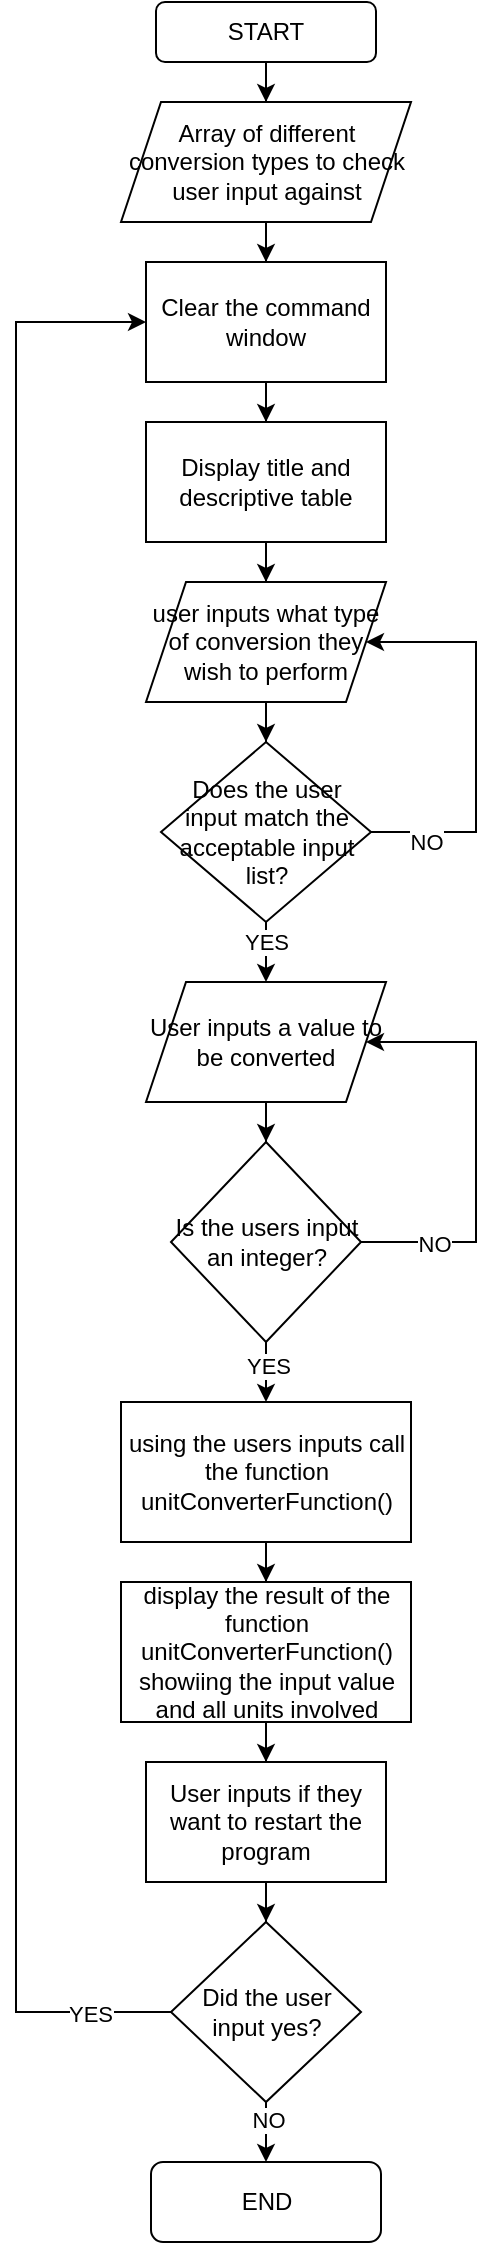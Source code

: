 <mxfile version="26.2.8">
  <diagram name="Page-1" id="bIihvPYDNteVr-WI0ZkE">
    <mxGraphModel dx="1667" dy="783" grid="1" gridSize="10" guides="1" tooltips="1" connect="1" arrows="1" fold="1" page="1" pageScale="1" pageWidth="1200" pageHeight="1600" math="0" shadow="0">
      <root>
        <mxCell id="0" />
        <mxCell id="1" parent="0" />
        <mxCell id="NWDPOcR8qUlX_GnqZ6YF-26" value="" style="edgeStyle=orthogonalEdgeStyle;rounded=0;orthogonalLoop=1;jettySize=auto;html=1;" edge="1" parent="1" source="NWDPOcR8qUlX_GnqZ6YF-1" target="NWDPOcR8qUlX_GnqZ6YF-25">
          <mxGeometry relative="1" as="geometry" />
        </mxCell>
        <mxCell id="NWDPOcR8qUlX_GnqZ6YF-1" value="START" style="rounded=1;whiteSpace=wrap;html=1;" vertex="1" parent="1">
          <mxGeometry x="530" y="180" width="110" height="30" as="geometry" />
        </mxCell>
        <mxCell id="NWDPOcR8qUlX_GnqZ6YF-5" value="" style="edgeStyle=orthogonalEdgeStyle;rounded=0;orthogonalLoop=1;jettySize=auto;html=1;" edge="1" parent="1" source="NWDPOcR8qUlX_GnqZ6YF-2" target="NWDPOcR8qUlX_GnqZ6YF-4">
          <mxGeometry relative="1" as="geometry" />
        </mxCell>
        <mxCell id="NWDPOcR8qUlX_GnqZ6YF-2" value="user inputs what type of conversion they wish to perform" style="shape=parallelogram;perimeter=parallelogramPerimeter;whiteSpace=wrap;html=1;fixedSize=1;" vertex="1" parent="1">
          <mxGeometry x="525" y="470" width="120" height="60" as="geometry" />
        </mxCell>
        <mxCell id="NWDPOcR8qUlX_GnqZ6YF-10" style="edgeStyle=orthogonalEdgeStyle;rounded=0;orthogonalLoop=1;jettySize=auto;html=1;entryX=1;entryY=0.5;entryDx=0;entryDy=0;" edge="1" parent="1" source="NWDPOcR8qUlX_GnqZ6YF-4" target="NWDPOcR8qUlX_GnqZ6YF-2">
          <mxGeometry relative="1" as="geometry">
            <Array as="points">
              <mxPoint x="690" y="595" />
              <mxPoint x="690" y="500" />
            </Array>
          </mxGeometry>
        </mxCell>
        <mxCell id="NWDPOcR8qUlX_GnqZ6YF-11" value="NO" style="edgeLabel;html=1;align=center;verticalAlign=middle;resizable=0;points=[];" vertex="1" connectable="0" parent="NWDPOcR8qUlX_GnqZ6YF-10">
          <mxGeometry x="-0.738" y="-5" relative="1" as="geometry">
            <mxPoint x="1" as="offset" />
          </mxGeometry>
        </mxCell>
        <mxCell id="NWDPOcR8qUlX_GnqZ6YF-13" value="" style="edgeStyle=orthogonalEdgeStyle;rounded=0;orthogonalLoop=1;jettySize=auto;html=1;" edge="1" parent="1" source="NWDPOcR8qUlX_GnqZ6YF-4" target="NWDPOcR8qUlX_GnqZ6YF-12">
          <mxGeometry relative="1" as="geometry" />
        </mxCell>
        <mxCell id="NWDPOcR8qUlX_GnqZ6YF-14" value="YES" style="edgeLabel;html=1;align=center;verticalAlign=middle;resizable=0;points=[];" vertex="1" connectable="0" parent="NWDPOcR8qUlX_GnqZ6YF-13">
          <mxGeometry x="0.2" relative="1" as="geometry">
            <mxPoint as="offset" />
          </mxGeometry>
        </mxCell>
        <mxCell id="NWDPOcR8qUlX_GnqZ6YF-4" value="Does the user input match the acceptable input list?" style="rhombus;whiteSpace=wrap;html=1;" vertex="1" parent="1">
          <mxGeometry x="532.5" y="550" width="105" height="90" as="geometry" />
        </mxCell>
        <mxCell id="NWDPOcR8qUlX_GnqZ6YF-9" style="edgeStyle=orthogonalEdgeStyle;rounded=0;orthogonalLoop=1;jettySize=auto;html=1;" edge="1" parent="1" source="NWDPOcR8qUlX_GnqZ6YF-6" target="NWDPOcR8qUlX_GnqZ6YF-2">
          <mxGeometry relative="1" as="geometry" />
        </mxCell>
        <mxCell id="NWDPOcR8qUlX_GnqZ6YF-6" value="Display title and descriptive table" style="rounded=0;whiteSpace=wrap;html=1;" vertex="1" parent="1">
          <mxGeometry x="525" y="390" width="120" height="60" as="geometry" />
        </mxCell>
        <mxCell id="NWDPOcR8qUlX_GnqZ6YF-16" value="" style="edgeStyle=orthogonalEdgeStyle;rounded=0;orthogonalLoop=1;jettySize=auto;html=1;" edge="1" parent="1" source="NWDPOcR8qUlX_GnqZ6YF-12" target="NWDPOcR8qUlX_GnqZ6YF-15">
          <mxGeometry relative="1" as="geometry" />
        </mxCell>
        <mxCell id="NWDPOcR8qUlX_GnqZ6YF-12" value="User inputs a value to be converted" style="shape=parallelogram;perimeter=parallelogramPerimeter;whiteSpace=wrap;html=1;fixedSize=1;" vertex="1" parent="1">
          <mxGeometry x="525" y="670" width="120" height="60" as="geometry" />
        </mxCell>
        <mxCell id="NWDPOcR8qUlX_GnqZ6YF-17" style="edgeStyle=orthogonalEdgeStyle;rounded=0;orthogonalLoop=1;jettySize=auto;html=1;entryX=1;entryY=0.5;entryDx=0;entryDy=0;" edge="1" parent="1" source="NWDPOcR8qUlX_GnqZ6YF-15" target="NWDPOcR8qUlX_GnqZ6YF-12">
          <mxGeometry relative="1" as="geometry">
            <Array as="points">
              <mxPoint x="690" y="800" />
              <mxPoint x="690" y="700" />
            </Array>
          </mxGeometry>
        </mxCell>
        <mxCell id="NWDPOcR8qUlX_GnqZ6YF-18" value="NO" style="edgeLabel;html=1;align=center;verticalAlign=middle;resizable=0;points=[];" vertex="1" connectable="0" parent="NWDPOcR8qUlX_GnqZ6YF-17">
          <mxGeometry x="-0.666" y="-1" relative="1" as="geometry">
            <mxPoint x="1" as="offset" />
          </mxGeometry>
        </mxCell>
        <mxCell id="NWDPOcR8qUlX_GnqZ6YF-20" value="" style="edgeStyle=orthogonalEdgeStyle;rounded=0;orthogonalLoop=1;jettySize=auto;html=1;" edge="1" parent="1" source="NWDPOcR8qUlX_GnqZ6YF-15" target="NWDPOcR8qUlX_GnqZ6YF-19">
          <mxGeometry relative="1" as="geometry" />
        </mxCell>
        <mxCell id="NWDPOcR8qUlX_GnqZ6YF-22" value="YES" style="edgeLabel;html=1;align=center;verticalAlign=middle;resizable=0;points=[];" vertex="1" connectable="0" parent="NWDPOcR8qUlX_GnqZ6YF-20">
          <mxGeometry x="0.28" y="1" relative="1" as="geometry">
            <mxPoint as="offset" />
          </mxGeometry>
        </mxCell>
        <mxCell id="NWDPOcR8qUlX_GnqZ6YF-15" value="Is the users input an integer?" style="rhombus;whiteSpace=wrap;html=1;" vertex="1" parent="1">
          <mxGeometry x="537.5" y="750" width="95" height="100" as="geometry" />
        </mxCell>
        <mxCell id="NWDPOcR8qUlX_GnqZ6YF-24" value="" style="edgeStyle=orthogonalEdgeStyle;rounded=0;orthogonalLoop=1;jettySize=auto;html=1;" edge="1" parent="1" source="NWDPOcR8qUlX_GnqZ6YF-19" target="NWDPOcR8qUlX_GnqZ6YF-23">
          <mxGeometry relative="1" as="geometry" />
        </mxCell>
        <mxCell id="NWDPOcR8qUlX_GnqZ6YF-19" value="using the users inputs call the function unitConverterFunction()" style="whiteSpace=wrap;html=1;" vertex="1" parent="1">
          <mxGeometry x="512.5" y="880" width="145" height="70" as="geometry" />
        </mxCell>
        <mxCell id="NWDPOcR8qUlX_GnqZ6YF-28" value="" style="edgeStyle=orthogonalEdgeStyle;rounded=0;orthogonalLoop=1;jettySize=auto;html=1;" edge="1" parent="1" source="NWDPOcR8qUlX_GnqZ6YF-23" target="NWDPOcR8qUlX_GnqZ6YF-27">
          <mxGeometry relative="1" as="geometry" />
        </mxCell>
        <mxCell id="NWDPOcR8qUlX_GnqZ6YF-23" value="display the result of the function unitConverterFunction() showiing the input value and all units involved" style="whiteSpace=wrap;html=1;" vertex="1" parent="1">
          <mxGeometry x="512.5" y="970" width="145" height="70" as="geometry" />
        </mxCell>
        <mxCell id="NWDPOcR8qUlX_GnqZ6YF-33" value="" style="edgeStyle=orthogonalEdgeStyle;rounded=0;orthogonalLoop=1;jettySize=auto;html=1;" edge="1" parent="1" source="NWDPOcR8qUlX_GnqZ6YF-25" target="NWDPOcR8qUlX_GnqZ6YF-32">
          <mxGeometry relative="1" as="geometry" />
        </mxCell>
        <mxCell id="NWDPOcR8qUlX_GnqZ6YF-25" value="Array of different conversion types to check user input against" style="shape=parallelogram;perimeter=parallelogramPerimeter;whiteSpace=wrap;html=1;fixedSize=1;" vertex="1" parent="1">
          <mxGeometry x="512.5" y="230" width="145" height="60" as="geometry" />
        </mxCell>
        <mxCell id="NWDPOcR8qUlX_GnqZ6YF-30" value="" style="edgeStyle=orthogonalEdgeStyle;rounded=0;orthogonalLoop=1;jettySize=auto;html=1;" edge="1" parent="1" source="NWDPOcR8qUlX_GnqZ6YF-27" target="NWDPOcR8qUlX_GnqZ6YF-29">
          <mxGeometry relative="1" as="geometry" />
        </mxCell>
        <mxCell id="NWDPOcR8qUlX_GnqZ6YF-27" value="User inputs if they want to restart the program" style="whiteSpace=wrap;html=1;" vertex="1" parent="1">
          <mxGeometry x="525" y="1060" width="120" height="60" as="geometry" />
        </mxCell>
        <mxCell id="NWDPOcR8qUlX_GnqZ6YF-36" style="edgeStyle=orthogonalEdgeStyle;rounded=0;orthogonalLoop=1;jettySize=auto;html=1;entryX=0;entryY=0.5;entryDx=0;entryDy=0;" edge="1" parent="1" source="NWDPOcR8qUlX_GnqZ6YF-29" target="NWDPOcR8qUlX_GnqZ6YF-32">
          <mxGeometry relative="1" as="geometry">
            <Array as="points">
              <mxPoint x="460" y="1185" />
              <mxPoint x="460" y="340" />
            </Array>
          </mxGeometry>
        </mxCell>
        <mxCell id="NWDPOcR8qUlX_GnqZ6YF-37" value="YES" style="edgeLabel;html=1;align=center;verticalAlign=middle;resizable=0;points=[];" vertex="1" connectable="0" parent="NWDPOcR8qUlX_GnqZ6YF-36">
          <mxGeometry x="-0.918" y="1" relative="1" as="geometry">
            <mxPoint as="offset" />
          </mxGeometry>
        </mxCell>
        <mxCell id="NWDPOcR8qUlX_GnqZ6YF-43" value="" style="edgeStyle=orthogonalEdgeStyle;rounded=0;orthogonalLoop=1;jettySize=auto;html=1;" edge="1" parent="1" source="NWDPOcR8qUlX_GnqZ6YF-29" target="NWDPOcR8qUlX_GnqZ6YF-38">
          <mxGeometry relative="1" as="geometry" />
        </mxCell>
        <mxCell id="NWDPOcR8qUlX_GnqZ6YF-44" value="NO" style="edgeLabel;html=1;align=center;verticalAlign=middle;resizable=0;points=[];" vertex="1" connectable="0" parent="NWDPOcR8qUlX_GnqZ6YF-43">
          <mxGeometry x="-0.64" y="1" relative="1" as="geometry">
            <mxPoint as="offset" />
          </mxGeometry>
        </mxCell>
        <mxCell id="NWDPOcR8qUlX_GnqZ6YF-29" value="Did the user input yes?" style="rhombus;whiteSpace=wrap;html=1;" vertex="1" parent="1">
          <mxGeometry x="537.5" y="1140" width="95" height="90" as="geometry" />
        </mxCell>
        <mxCell id="NWDPOcR8qUlX_GnqZ6YF-35" value="" style="edgeStyle=orthogonalEdgeStyle;rounded=0;orthogonalLoop=1;jettySize=auto;html=1;" edge="1" parent="1" source="NWDPOcR8qUlX_GnqZ6YF-32" target="NWDPOcR8qUlX_GnqZ6YF-6">
          <mxGeometry relative="1" as="geometry" />
        </mxCell>
        <mxCell id="NWDPOcR8qUlX_GnqZ6YF-32" value="Clear the command window" style="whiteSpace=wrap;html=1;" vertex="1" parent="1">
          <mxGeometry x="525" y="310" width="120" height="60" as="geometry" />
        </mxCell>
        <mxCell id="NWDPOcR8qUlX_GnqZ6YF-38" value="END" style="rounded=1;whiteSpace=wrap;html=1;" vertex="1" parent="1">
          <mxGeometry x="527.5" y="1260" width="115" height="40" as="geometry" />
        </mxCell>
      </root>
    </mxGraphModel>
  </diagram>
</mxfile>

